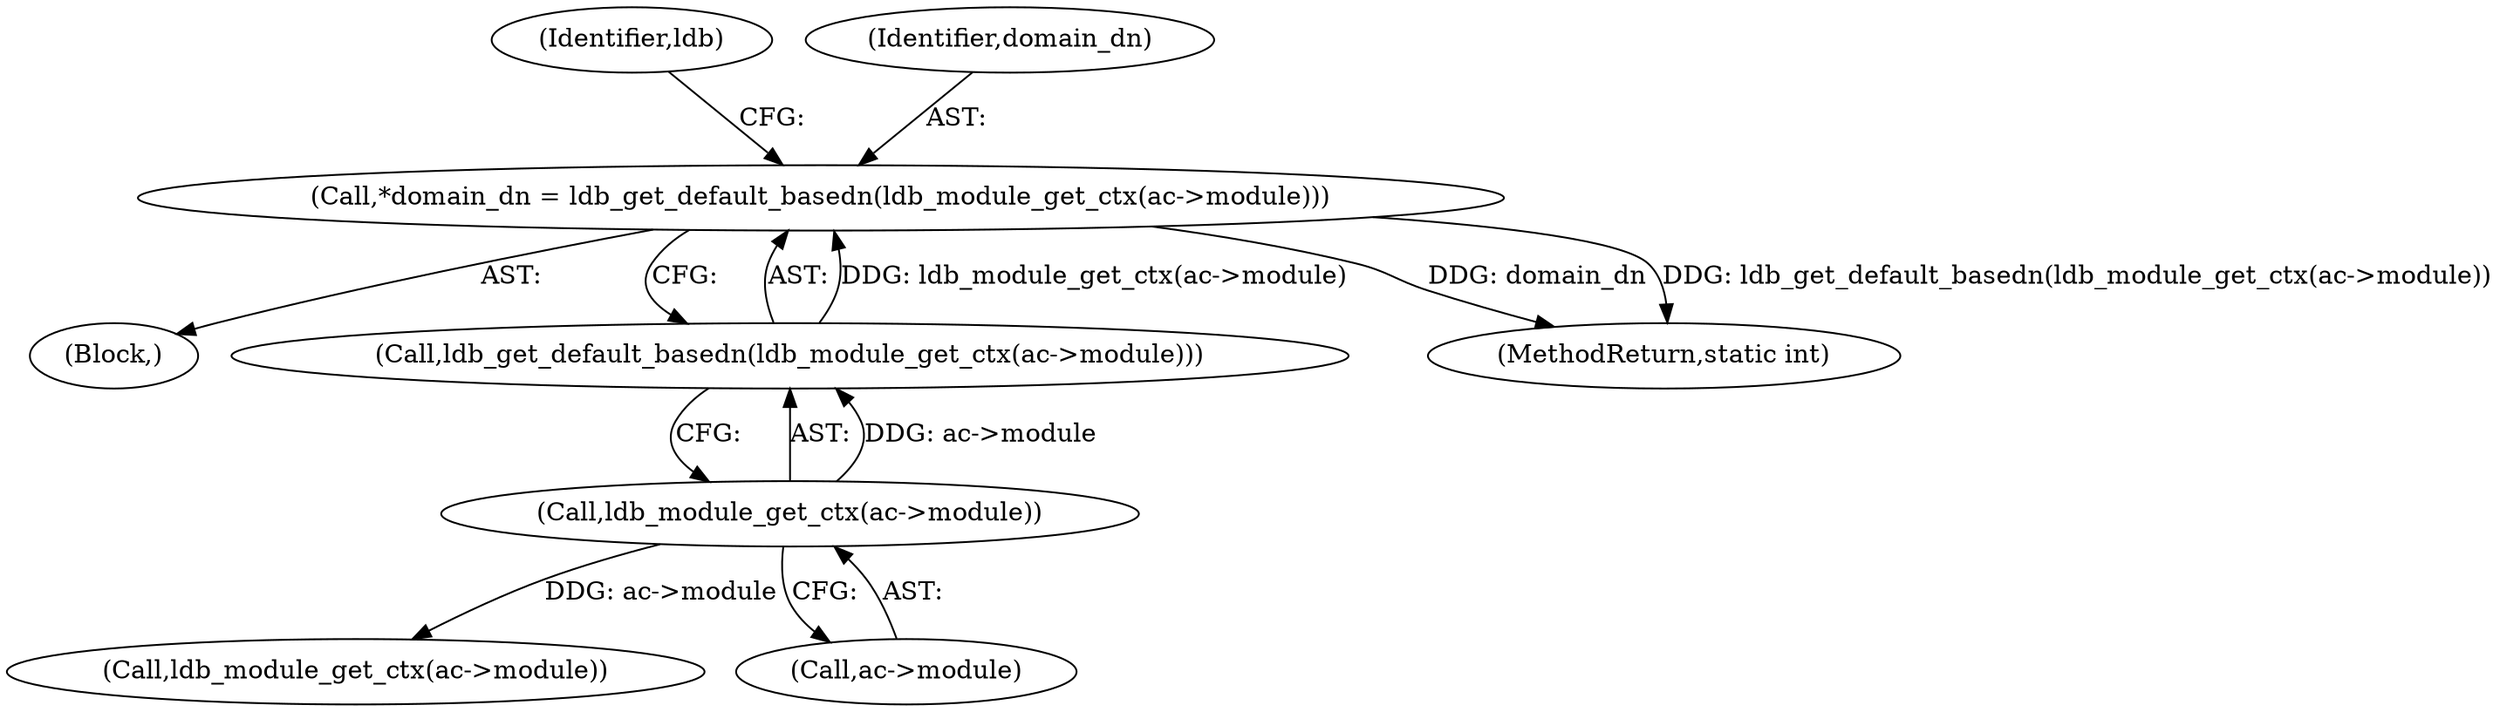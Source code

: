 digraph "0_samba_b000da128b5fb519d2d3f2e7fd20e4a25b7dae7d@API" {
"1000120" [label="(Call,*domain_dn = ldb_get_default_basedn(ldb_module_get_ctx(ac->module)))"];
"1000122" [label="(Call,ldb_get_default_basedn(ldb_module_get_ctx(ac->module)))"];
"1000123" [label="(Call,ldb_module_get_ctx(ac->module))"];
"1000129" [label="(Identifier,ldb)"];
"1000122" [label="(Call,ldb_get_default_basedn(ldb_module_get_ctx(ac->module)))"];
"1000130" [label="(Call,ldb_module_get_ctx(ac->module))"];
"1000105" [label="(Block,)"];
"1000121" [label="(Identifier,domain_dn)"];
"1000123" [label="(Call,ldb_module_get_ctx(ac->module))"];
"1000124" [label="(Call,ac->module)"];
"1000120" [label="(Call,*domain_dn = ldb_get_default_basedn(ldb_module_get_ctx(ac->module)))"];
"1000144" [label="(MethodReturn,static int)"];
"1000120" -> "1000105"  [label="AST: "];
"1000120" -> "1000122"  [label="CFG: "];
"1000121" -> "1000120"  [label="AST: "];
"1000122" -> "1000120"  [label="AST: "];
"1000129" -> "1000120"  [label="CFG: "];
"1000120" -> "1000144"  [label="DDG: domain_dn"];
"1000120" -> "1000144"  [label="DDG: ldb_get_default_basedn(ldb_module_get_ctx(ac->module))"];
"1000122" -> "1000120"  [label="DDG: ldb_module_get_ctx(ac->module)"];
"1000122" -> "1000123"  [label="CFG: "];
"1000123" -> "1000122"  [label="AST: "];
"1000123" -> "1000122"  [label="DDG: ac->module"];
"1000123" -> "1000124"  [label="CFG: "];
"1000124" -> "1000123"  [label="AST: "];
"1000123" -> "1000130"  [label="DDG: ac->module"];
}
